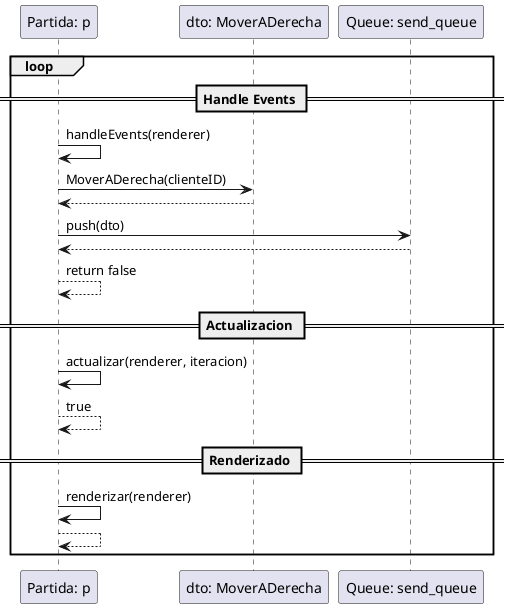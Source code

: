 @startuml
loop

== Handle Events ==

"Partida: p" -> "Partida: p": handleEvents(renderer)

"Partida: p" -> "dto: MoverADerecha": MoverADerecha(clienteID)

return

"Partida: p" -> "Queue: send_queue": push(dto)

return

"Partida: p" --> "Partida: p": return false

== Actualizacion ==

"Partida: p" -> "Partida: p": actualizar(renderer, iteracion)
return true

== Renderizado ==

"Partida: p" -> "Partida: p": renderizar(renderer)
return

end
@enduml